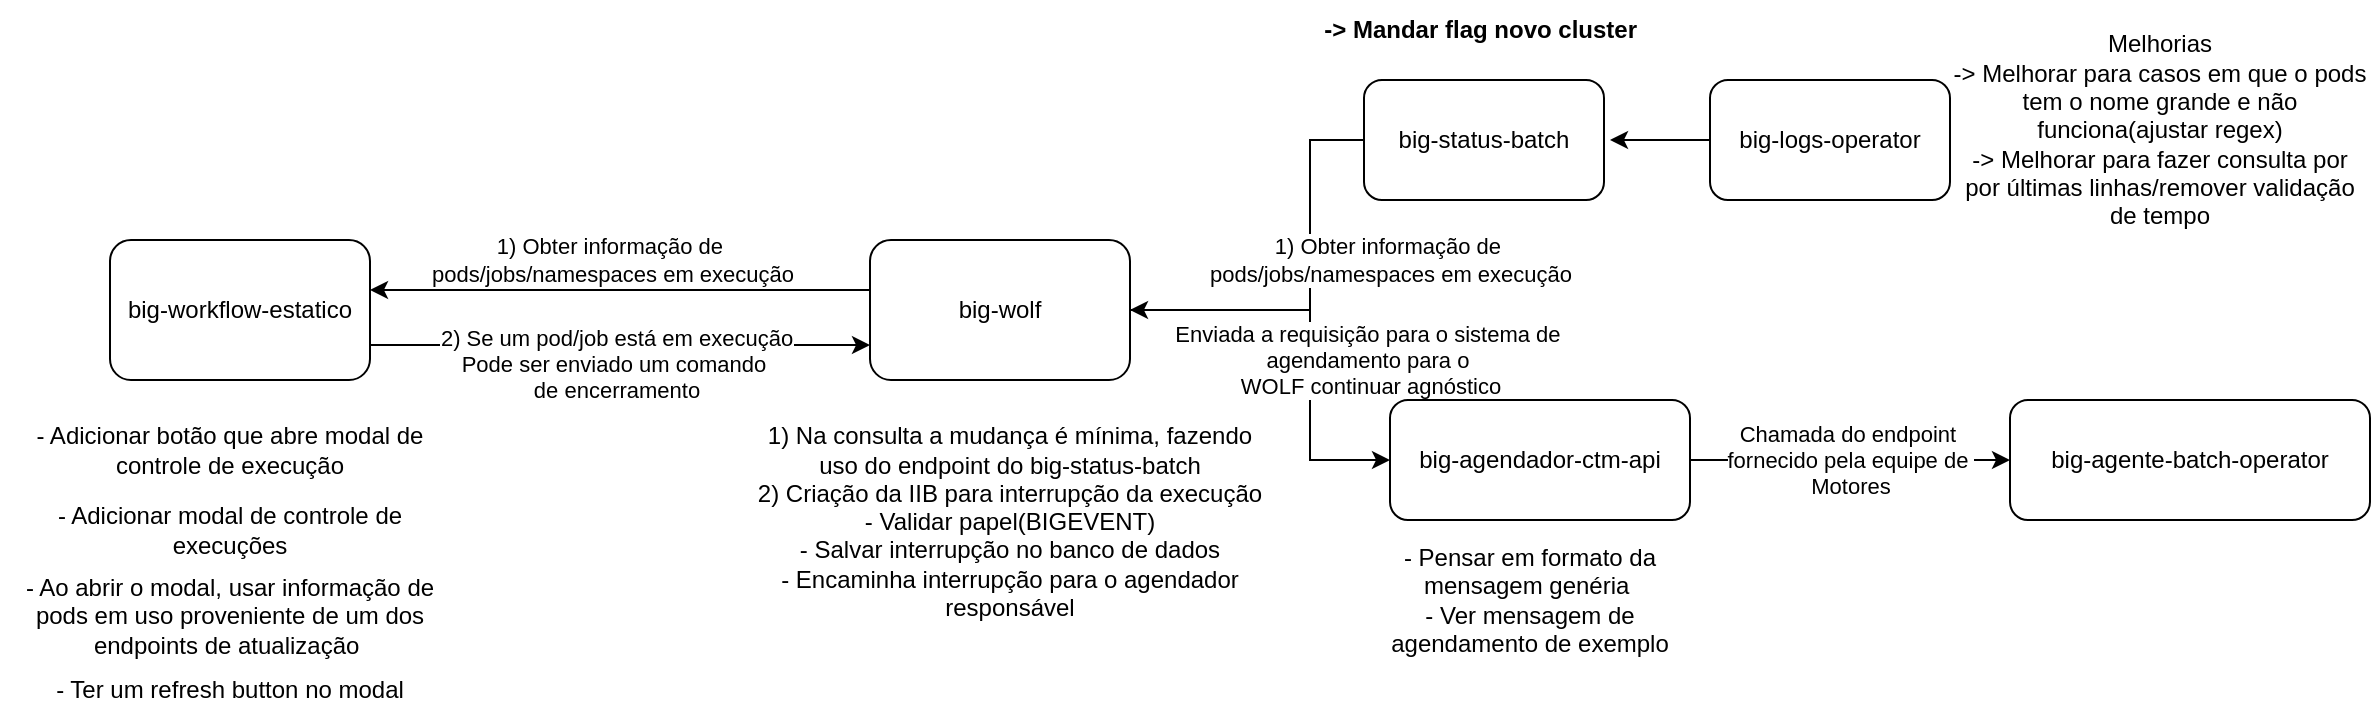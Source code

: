 <mxfile version="26.1.1">
  <diagram name="Página-1" id="cM0iddK55C2CbHH1W6h8">
    <mxGraphModel dx="1299" dy="1767" grid="1" gridSize="10" guides="1" tooltips="1" connect="1" arrows="1" fold="1" page="1" pageScale="1" pageWidth="827" pageHeight="1169" math="0" shadow="0">
      <root>
        <mxCell id="0" />
        <mxCell id="1" parent="0" />
        <mxCell id="0cmpNM80i6D8IDn_WZw0-26" style="edgeStyle=orthogonalEdgeStyle;rounded=0;orthogonalLoop=1;jettySize=auto;html=1;exitX=1;exitY=0.75;exitDx=0;exitDy=0;entryX=0;entryY=0.75;entryDx=0;entryDy=0;" edge="1" parent="1" source="0cmpNM80i6D8IDn_WZw0-1" target="0cmpNM80i6D8IDn_WZw0-5">
          <mxGeometry relative="1" as="geometry" />
        </mxCell>
        <mxCell id="0cmpNM80i6D8IDn_WZw0-27" value="2) Se um pod/job está em execução&lt;div&gt;Pode ser enviado um comando&amp;nbsp;&lt;/div&gt;&lt;div&gt;de encerramento&lt;/div&gt;" style="edgeLabel;html=1;align=center;verticalAlign=middle;resizable=0;points=[];" vertex="1" connectable="0" parent="0cmpNM80i6D8IDn_WZw0-26">
          <mxGeometry x="-0.168" y="-1" relative="1" as="geometry">
            <mxPoint x="19" y="8" as="offset" />
          </mxGeometry>
        </mxCell>
        <mxCell id="0cmpNM80i6D8IDn_WZw0-1" value="big-workflow-estatico" style="rounded=1;whiteSpace=wrap;html=1;" vertex="1" parent="1">
          <mxGeometry x="80" y="100" width="130" height="70" as="geometry" />
        </mxCell>
        <mxCell id="0cmpNM80i6D8IDn_WZw0-2" value="- Adicionar botão que abre modal de controle de execução" style="text;html=1;align=center;verticalAlign=middle;whiteSpace=wrap;rounded=0;" vertex="1" parent="1">
          <mxGeometry x="25" y="190" width="230" height="30" as="geometry" />
        </mxCell>
        <mxCell id="0cmpNM80i6D8IDn_WZw0-3" value="- Ao abrir o modal, usar informação de pods em uso proveniente de um dos endpoints de atualização&amp;nbsp;&lt;div&gt;&lt;br&gt;&lt;/div&gt;" style="text;html=1;align=center;verticalAlign=middle;whiteSpace=wrap;rounded=0;" vertex="1" parent="1">
          <mxGeometry x="25" y="270" width="230" height="50" as="geometry" />
        </mxCell>
        <mxCell id="0cmpNM80i6D8IDn_WZw0-4" value="- Adicionar modal de controle de execuções" style="text;html=1;align=center;verticalAlign=middle;whiteSpace=wrap;rounded=0;" vertex="1" parent="1">
          <mxGeometry x="25" y="230" width="230" height="30" as="geometry" />
        </mxCell>
        <mxCell id="0cmpNM80i6D8IDn_WZw0-8" value="1) Obter informação de&amp;nbsp;&lt;div&gt;pods/jobs/namespaces em execução&lt;/div&gt;" style="edgeStyle=orthogonalEdgeStyle;rounded=0;orthogonalLoop=1;jettySize=auto;html=1;exitX=0;exitY=0.25;exitDx=0;exitDy=0;" edge="1" parent="1" source="0cmpNM80i6D8IDn_WZw0-5">
          <mxGeometry x="0.068" y="-15" relative="1" as="geometry">
            <mxPoint x="210" y="125" as="targetPoint" />
            <Array as="points">
              <mxPoint x="460" y="125" />
            </Array>
            <mxPoint x="1" as="offset" />
          </mxGeometry>
        </mxCell>
        <mxCell id="0cmpNM80i6D8IDn_WZw0-9" value="&lt;span style=&quot;color: rgba(0, 0, 0, 0); font-family: monospace; font-size: 0px; text-align: start; background-color: rgb(251, 251, 251);&quot;&gt;%3CmxGraphModel%3E%3Croot%3E%3CmxCell%20id%3D%220%22%2F%3E%3CmxCell%20id%3D%221%22%20parent%3D%220%22%2F%3E%3CmxCell%20id%3D%222%22%20value%3D%22Obter%20informa%C3%A7%C3%A3o%20dos%20pods%26lt%3Bdiv%26gt%3Bem%20execu%C3%A7%C3%A3o%26lt%3B%2Fdiv%26gt%3B%22%20style%3D%22edgeLabel%3Bhtml%3D1%3Balign%3Dcenter%3BverticalAlign%3Dmiddle%3Bresizable%3D0%3Bpoints%3D%5B%5D%3B%22%20vertex%3D%221%22%20connectable%3D%220%22%20parent%3D%221%22%3E%3CmxGeometry%20x%3D%22312%22%20y%3D%22119%22%20as%3D%22geometry%22%2F%3E%3C%2FmxCell%3E%3C%2Froot%3E%3C%2FmxGraphModel%3E&lt;/span&gt;" style="edgeLabel;html=1;align=center;verticalAlign=middle;resizable=0;points=[];" vertex="1" connectable="0" parent="0cmpNM80i6D8IDn_WZw0-8">
          <mxGeometry x="0.027" y="2" relative="1" as="geometry">
            <mxPoint as="offset" />
          </mxGeometry>
        </mxCell>
        <mxCell id="0cmpNM80i6D8IDn_WZw0-10" value="&lt;span style=&quot;color: rgba(0, 0, 0, 0); font-family: monospace; font-size: 0px; text-align: start; background-color: rgb(251, 251, 251);&quot;&gt;%3CmxGraphModel%3E%3Croot%3E%3CmxCell%20id%3D%220%22%2F%3E%3CmxCell%20id%3D%221%22%20parent%3D%220%22%2F%3E%3CmxCell%20id%3D%222%22%20value%3D%22Obter%20informa%C3%A7%C3%A3o%20dos%20pods%26lt%3Bdiv%26gt%3Bem%20execu%C3%A7%C3%A3o%26lt%3B%2Fdiv%26gt%3B%22%20style%3D%22edgeLabel%3Bhtml%3D1%3Balign%3Dcenter%3BverticalAlign%3Dmiddle%3Bresizable%3D0%3Bpoints%3D%5B%5D%3B%22%20vertex%3D%221%22%20connectable%3D%220%22%20parent%3D%221%22%3E%3CmxGeometry%20x%3D%22312%22%20y%3D%22119%22%20as%3D%22geometry%22%2F%3E%3C%2FmxCell%3E%3C%2Froot%3E%3C%2FmxGraphModel%3E&lt;/span&gt;" style="edgeLabel;html=1;align=center;verticalAlign=middle;resizable=0;points=[];" vertex="1" connectable="0" parent="0cmpNM80i6D8IDn_WZw0-8">
          <mxGeometry x="0.018" relative="1" as="geometry">
            <mxPoint as="offset" />
          </mxGeometry>
        </mxCell>
        <mxCell id="0cmpNM80i6D8IDn_WZw0-31" style="edgeStyle=orthogonalEdgeStyle;rounded=0;orthogonalLoop=1;jettySize=auto;html=1;entryX=0;entryY=0.5;entryDx=0;entryDy=0;" edge="1" parent="1" source="0cmpNM80i6D8IDn_WZw0-5" target="0cmpNM80i6D8IDn_WZw0-30">
          <mxGeometry relative="1" as="geometry">
            <Array as="points">
              <mxPoint x="680" y="135" />
              <mxPoint x="680" y="210" />
            </Array>
          </mxGeometry>
        </mxCell>
        <mxCell id="0cmpNM80i6D8IDn_WZw0-39" value="Enviada a requisição para o sistema de&amp;nbsp;&lt;div&gt;agendamento para o&amp;nbsp;&lt;/div&gt;&lt;div&gt;WOLF continuar agnóstico&lt;/div&gt;" style="edgeLabel;html=1;align=center;verticalAlign=middle;resizable=0;points=[];" vertex="1" connectable="0" parent="0cmpNM80i6D8IDn_WZw0-31">
          <mxGeometry x="0.229" y="-1" relative="1" as="geometry">
            <mxPoint x="31" y="-11" as="offset" />
          </mxGeometry>
        </mxCell>
        <mxCell id="0cmpNM80i6D8IDn_WZw0-5" value="big-wolf" style="rounded=1;whiteSpace=wrap;html=1;" vertex="1" parent="1">
          <mxGeometry x="460" y="100" width="130" height="70" as="geometry" />
        </mxCell>
        <mxCell id="0cmpNM80i6D8IDn_WZw0-15" style="edgeStyle=orthogonalEdgeStyle;rounded=0;orthogonalLoop=1;jettySize=auto;html=1;entryX=1;entryY=0.5;entryDx=0;entryDy=0;exitX=0;exitY=0.5;exitDx=0;exitDy=0;" edge="1" parent="1" source="0cmpNM80i6D8IDn_WZw0-23" target="0cmpNM80i6D8IDn_WZw0-5">
          <mxGeometry relative="1" as="geometry">
            <Array as="points">
              <mxPoint x="750" y="50" />
              <mxPoint x="680" y="50" />
              <mxPoint x="680" y="140" />
            </Array>
          </mxGeometry>
        </mxCell>
        <mxCell id="0cmpNM80i6D8IDn_WZw0-16" value="&lt;span style=&quot;color: rgba(0, 0, 0, 0); font-family: monospace; font-size: 0px; text-align: start; background-color: rgb(251, 251, 251);&quot;&gt;%3CmxGraphModel%3E%3Croot%3E%3CmxCell%20id%3D%220%22%2F%3E%3CmxCell%20id%3D%221%22%20parent%3D%220%22%2F%3E%3CmxCell%20id%3D%222%22%20value%3D%22Obter%20informa%C3%A7%C3%A3o%20de%26amp%3Bnbsp%3B%26lt%3Bdiv%26gt%3Bpods%2Fjobs%2Fnamespaces%20em%20execu%C3%A7%C3%A3o%26lt%3B%2Fdiv%26gt%3B%22%20style%3D%22edgeStyle%3DorthogonalEdgeStyle%3Brounded%3D0%3BorthogonalLoop%3D1%3BjettySize%3Dauto%3Bhtml%3D1%3BexitX%3D0%3BexitY%3D0.25%3BexitDx%3D0%3BexitDy%3D0%3B%22%20edge%3D%221%22%20parent%3D%221%22%3E%3CmxGeometry%20relative%3D%221%22%20as%3D%22geometry%22%3E%3CmxPoint%20x%3D%22460%22%20y%3D%22125%22%20as%3D%22sourcePoint%22%2F%3E%3CmxPoint%20x%3D%22210%22%20y%3D%22125%22%20as%3D%22targetPoint%22%2F%3E%3CArray%20as%3D%22points%22%3E%3CmxPoint%20x%3D%22210%22%20y%3D%22125%22%2F%3E%3C%2FArray%3E%3C%2FmxGeometry%3E%3C%2FmxCell%3E%3CmxCell%20id%3D%223%22%20value%3D%22%26lt%3Bspan%20style%3D%26quot%3Bcolor%3A%20rgba(0%2C%200%2C%200%2C%200)%3B%20font-family%3A%20monospace%3B%20font-size%3A%200px%3B%20text-align%3A%20start%3B%20background-color%3A%20rgb(251%2C%20251%2C%20251)%3B%26quot%3B%26gt%3B%253CmxGraphModel%253E%253Croot%253E%253CmxCell%2520id%253D%25220%2522%252F%253E%253CmxCell%2520id%253D%25221%2522%2520parent%253D%25220%2522%252F%253E%253CmxCell%2520id%253D%25222%2522%2520value%253D%2522Obter%2520informa%25C3%25A7%25C3%25A3o%2520dos%2520pods%2526lt%253Bdiv%2526gt%253Bem%2520execu%25C3%25A7%25C3%25A3o%2526lt%253B%252Fdiv%2526gt%253B%2522%2520style%253D%2522edgeLabel%253Bhtml%253D1%253Balign%253Dcenter%253BverticalAlign%253Dmiddle%253Bresizable%253D0%253Bpoints%253D%255B%255D%253B%2522%2520vertex%253D%25221%2522%2520connectable%253D%25220%2522%2520parent%253D%25221%2522%253E%253CmxGeometry%2520x%253D%2522312%2522%2520y%253D%2522119%2522%2520as%253D%2522geometry%2522%252F%253E%253C%252FmxCell%253E%253C%252Froot%253E%253C%252FmxGraphModel%253E%26lt%3B%2Fspan%26gt%3B%22%20style%3D%22edgeLabel%3Bhtml%3D1%3Balign%3Dcenter%3BverticalAlign%3Dmiddle%3Bresizable%3D0%3Bpoints%3D%5B%5D%3B%22%20vertex%3D%221%22%20connectable%3D%220%22%20parent%3D%222%22%3E%3CmxGeometry%20x%3D%220.027%22%20y%3D%222%22%20relative%3D%221%22%20as%3D%22geometry%22%3E%3CmxPoint%20as%3D%22offset%22%2F%3E%3C%2FmxGeometry%3E%3C%2FmxCell%3E%3CmxCell%20id%3D%224%22%20value%3D%22%26lt%3Bspan%20style%3D%26quot%3Bcolor%3A%20rgba(0%2C%200%2C%200%2C%200)%3B%20font-family%3A%20monospace%3B%20font-size%3A%200px%3B%20text-align%3A%20start%3B%20background-color%3A%20rgb(251%2C%20251%2C%20251)%3B%26quot%3B%26gt%3B%253CmxGraphModel%253E%253Croot%253E%253CmxCell%2520id%253D%25220%2522%252F%253E%253CmxCell%2520id%253D%25221%2522%2520parent%253D%25220%2522%252F%253E%253CmxCell%2520id%253D%25222%2522%2520value%253D%2522Obter%2520informa%25C3%25A7%25C3%25A3o%2520dos%2520pods%2526lt%253Bdiv%2526gt%253Bem%2520execu%25C3%25A7%25C3%25A3o%2526lt%253B%252Fdiv%2526gt%253B%2522%2520style%253D%2522edgeLabel%253Bhtml%253D1%253Balign%253Dcenter%253BverticalAlign%253Dmiddle%253Bresizable%253D0%253Bpoints%253D%255B%255D%253B%2522%2520vertex%253D%25221%2522%2520connectable%253D%25220%2522%2520parent%253D%25221%2522%253E%253CmxGeometry%2520x%253D%2522312%2522%2520y%253D%2522119%2522%2520as%253D%2522geometry%2522%252F%253E%253C%252FmxCell%253E%253C%252Froot%253E%253C%252FmxGraphModel%253E%26lt%3B%2Fspan%26gt%3B%22%20style%3D%22edgeLabel%3Bhtml%3D1%3Balign%3Dcenter%3BverticalAlign%3Dmiddle%3Bresizable%3D0%3Bpoints%3D%5B%5D%3B%22%20vertex%3D%221%22%20connectable%3D%220%22%20parent%3D%222%22%3E%3CmxGeometry%20x%3D%220.018%22%20relative%3D%221%22%20as%3D%22geometry%22%3E%3CmxPoint%20as%3D%22offset%22%2F%3E%3C%2FmxGeometry%3E%3C%2FmxCell%3E%3C%2Froot%3E%3C%2FmxGraphModel%3E&lt;/span&gt;" style="edgeLabel;html=1;align=center;verticalAlign=middle;resizable=0;points=[];" vertex="1" connectable="0" parent="0cmpNM80i6D8IDn_WZw0-15">
          <mxGeometry x="-0.073" y="-3" relative="1" as="geometry">
            <mxPoint as="offset" />
          </mxGeometry>
        </mxCell>
        <mxCell id="0cmpNM80i6D8IDn_WZw0-17" value="1) Obter informação de&amp;nbsp;&lt;div&gt;pods/jobs/namespaces em execução&lt;/div&gt;" style="edgeLabel;html=1;align=center;verticalAlign=middle;resizable=0;points=[];" vertex="1" connectable="0" parent="0cmpNM80i6D8IDn_WZw0-15">
          <mxGeometry x="-0.291" y="3" relative="1" as="geometry">
            <mxPoint x="29" y="57" as="offset" />
          </mxGeometry>
        </mxCell>
        <mxCell id="0cmpNM80i6D8IDn_WZw0-25" style="edgeStyle=orthogonalEdgeStyle;rounded=0;orthogonalLoop=1;jettySize=auto;html=1;" edge="1" parent="1" source="0cmpNM80i6D8IDn_WZw0-13">
          <mxGeometry relative="1" as="geometry">
            <mxPoint x="830" y="50" as="targetPoint" />
          </mxGeometry>
        </mxCell>
        <mxCell id="0cmpNM80i6D8IDn_WZw0-13" value="big-logs-operator" style="rounded=1;whiteSpace=wrap;html=1;" vertex="1" parent="1">
          <mxGeometry x="880" y="20" width="120" height="60" as="geometry" />
        </mxCell>
        <mxCell id="0cmpNM80i6D8IDn_WZw0-20" value="Melhorias&lt;div&gt;-&amp;gt; Melhorar para casos em que o pods tem o nome grande e não funciona(ajustar regex)&lt;/div&gt;&lt;div&gt;-&amp;gt; Melhorar para fazer consulta por por últimas linhas/remover validação de tempo&lt;/div&gt;" style="text;html=1;align=center;verticalAlign=middle;whiteSpace=wrap;rounded=0;" vertex="1" parent="1">
          <mxGeometry x="1000" y="30" width="210" height="30" as="geometry" />
        </mxCell>
        <mxCell id="0cmpNM80i6D8IDn_WZw0-21" value="- Ter um refresh button no modal" style="text;html=1;align=center;verticalAlign=middle;whiteSpace=wrap;rounded=0;" vertex="1" parent="1">
          <mxGeometry x="25" y="310" width="230" height="30" as="geometry" />
        </mxCell>
        <mxCell id="0cmpNM80i6D8IDn_WZw0-22" value="1) Na consulta a mudança é mínima, fazendo uso do endpoint do big-status-batch" style="text;html=1;align=center;verticalAlign=middle;whiteSpace=wrap;rounded=0;" vertex="1" parent="1">
          <mxGeometry x="400" y="190" width="260" height="30" as="geometry" />
        </mxCell>
        <mxCell id="0cmpNM80i6D8IDn_WZw0-23" value="big-status-batch" style="rounded=1;whiteSpace=wrap;html=1;" vertex="1" parent="1">
          <mxGeometry x="707" y="20" width="120" height="60" as="geometry" />
        </mxCell>
        <mxCell id="0cmpNM80i6D8IDn_WZw0-28" value="2) Criação da IIB para interrupção da execução&lt;div&gt;&lt;span style=&quot;background-color: transparent; color: light-dark(rgb(0, 0, 0), rgb(255, 255, 255));&quot;&gt;- Validar papel(BIGEVENT)&lt;/span&gt;&lt;div&gt;- Salvar interrupção no banco de dados&lt;/div&gt;&lt;div&gt;&lt;span style=&quot;background-color: transparent; color: light-dark(rgb(0, 0, 0), rgb(255, 255, 255));&quot;&gt;- Encaminha interrupção para o agendador responsável&lt;/span&gt;&lt;/div&gt;&lt;/div&gt;" style="text;html=1;align=center;verticalAlign=middle;whiteSpace=wrap;rounded=0;" vertex="1" parent="1">
          <mxGeometry x="400" y="240" width="260" height="30" as="geometry" />
        </mxCell>
        <mxCell id="0cmpNM80i6D8IDn_WZw0-29" value="&lt;b&gt;-&amp;gt; Mandar flag novo cluster&amp;nbsp;&lt;/b&gt;" style="text;html=1;align=center;verticalAlign=middle;whiteSpace=wrap;rounded=0;" vertex="1" parent="1">
          <mxGeometry x="672" y="-20" width="190" height="30" as="geometry" />
        </mxCell>
        <mxCell id="0cmpNM80i6D8IDn_WZw0-33" style="edgeStyle=orthogonalEdgeStyle;rounded=0;orthogonalLoop=1;jettySize=auto;html=1;entryX=0;entryY=0.5;entryDx=0;entryDy=0;" edge="1" parent="1" source="0cmpNM80i6D8IDn_WZw0-30" target="0cmpNM80i6D8IDn_WZw0-32">
          <mxGeometry relative="1" as="geometry" />
        </mxCell>
        <mxCell id="0cmpNM80i6D8IDn_WZw0-36" value="Chamada do endpoint&amp;nbsp;&lt;div&gt;fornecido pela equipe de&amp;nbsp;&lt;/div&gt;&lt;div&gt;Motores&lt;/div&gt;" style="edgeLabel;html=1;align=center;verticalAlign=middle;resizable=0;points=[];" vertex="1" connectable="0" parent="0cmpNM80i6D8IDn_WZw0-33">
          <mxGeometry x="-0.222" y="-3" relative="1" as="geometry">
            <mxPoint x="18" y="-3" as="offset" />
          </mxGeometry>
        </mxCell>
        <mxCell id="0cmpNM80i6D8IDn_WZw0-30" value="big-agendador-ctm-api" style="rounded=1;whiteSpace=wrap;html=1;" vertex="1" parent="1">
          <mxGeometry x="720" y="180" width="150" height="60" as="geometry" />
        </mxCell>
        <mxCell id="0cmpNM80i6D8IDn_WZw0-32" value="big-agente-batch-operator" style="rounded=1;whiteSpace=wrap;html=1;" vertex="1" parent="1">
          <mxGeometry x="1030" y="180" width="180" height="60" as="geometry" />
        </mxCell>
        <mxCell id="0cmpNM80i6D8IDn_WZw0-37" value="- Pensar em formato da mensagem genéria&amp;nbsp;&lt;div&gt;- Ver mensagem de agendamento de exemplo&lt;/div&gt;" style="text;html=1;align=center;verticalAlign=middle;whiteSpace=wrap;rounded=0;" vertex="1" parent="1">
          <mxGeometry x="700" y="250" width="180" height="60" as="geometry" />
        </mxCell>
      </root>
    </mxGraphModel>
  </diagram>
</mxfile>
